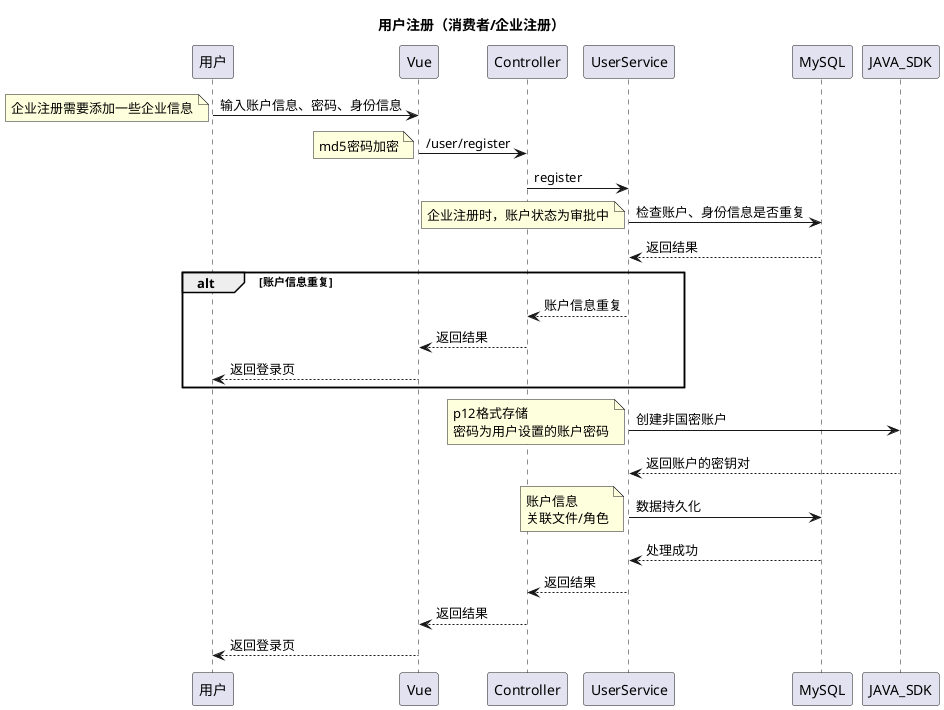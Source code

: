 @startuml
'https://plantuml.com/sequence-diagram
title 用户注册（消费者/企业注册）

用户 -> Vue : 输入账户信息、密码、身份信息
note left
企业注册需要添加一些企业信息
end note
Vue -> Controller : /user/register
note left
md5密码加密
end note
Controller -> UserService : register
UserService -> MySQL : 检查账户、身份信息是否重复
note left
企业注册时，账户状态为审批中
end note
UserService <-- MySQL : 返回结果
alt 账户信息重复
    Controller <-- UserService : 账户信息重复
    Vue <-- Controller : 返回结果
    用户 <-- Vue : 返回登录页
end alt

UserService -> JAVA_SDK : 创建非国密账户
note left
p12格式存储
密码为用户设置的账户密码
end note

UserService <-- JAVA_SDK : 返回账户的密钥对
'UserService -> WeIdentity : 根据密钥对生成weid
'UserService <-- WeIdentity : 返回weid

UserService -> MySQL : 数据持久化
note left
账户信息
关联文件/角色
end note
UserService <-- MySQL : 处理成功
Controller <-- UserService : 返回结果
Vue <-- Controller : 返回结果
用户 <-- Vue : 返回登录页

@enduml